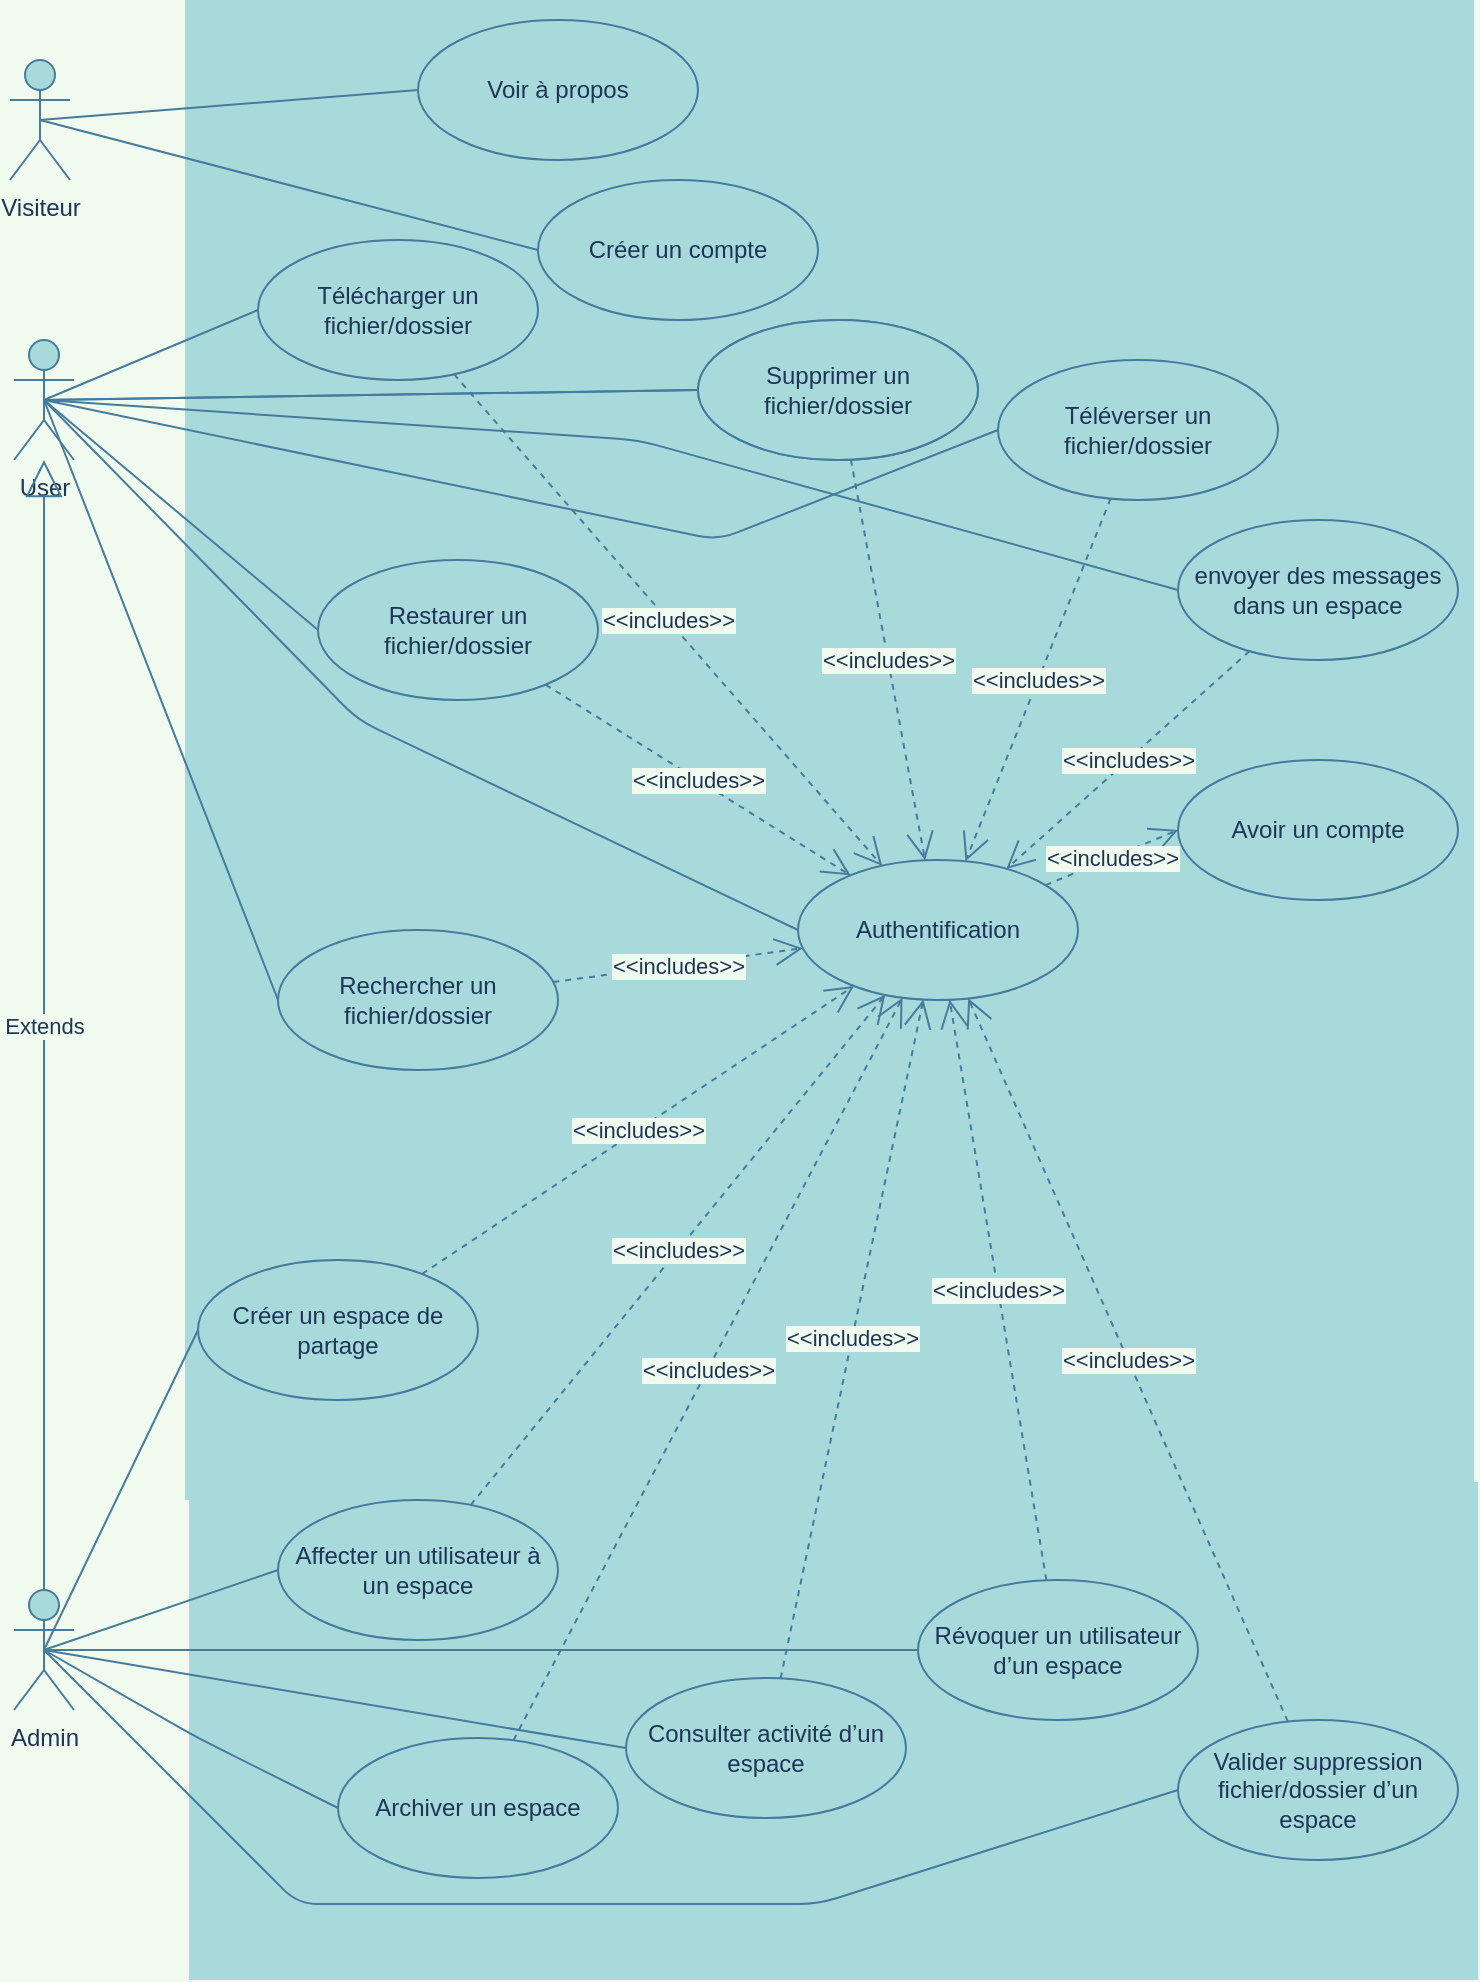 <mxfile version="14.8.0" type="github">
  <diagram id="YnhViaOy70a9gDw9ipRo" name="Page-1">
    <mxGraphModel dx="1980" dy="1236" grid="1" gridSize="10" guides="1" tooltips="1" connect="1" arrows="1" fold="1" page="1" pageScale="1" pageWidth="827" pageHeight="1169" background="#F1FAEE" math="0" shadow="0">
      <root>
        <mxCell id="0" />
        <mxCell id="1" parent="0" />
        <mxCell id="imNFoqBUXam9y-mzrash-11" value="" style="whiteSpace=wrap;html=1;strokeColor=none;aspect=fixed;fillColor=#A8DADC;fontColor=#1D3557;" parent="1" vertex="1">
          <mxGeometry x="123.5" y="50" width="644.5" height="750" as="geometry" />
        </mxCell>
        <mxCell id="imNFoqBUXam9y-mzrash-1" value="Voir à propos" style="ellipse;whiteSpace=wrap;html=1;fillColor=#A8DADC;strokeColor=#457B9D;fontColor=#1D3557;" parent="1" vertex="1">
          <mxGeometry x="240" y="60" width="140" height="70" as="geometry" />
        </mxCell>
        <mxCell id="imNFoqBUXam9y-mzrash-5" value="Créer un compte" style="ellipse;whiteSpace=wrap;html=1;fillColor=#A8DADC;strokeColor=#457B9D;fontColor=#1D3557;" parent="1" vertex="1">
          <mxGeometry x="300" y="140" width="140" height="70" as="geometry" />
        </mxCell>
        <mxCell id="imNFoqBUXam9y-mzrash-14" value="Visiteur" style="shape=umlActor;verticalLabelPosition=bottom;verticalAlign=top;html=1;fillColor=#A8DADC;strokeColor=#457B9D;fontColor=#1D3557;" parent="1" vertex="1">
          <mxGeometry x="36" y="80" width="30" height="60" as="geometry" />
        </mxCell>
        <mxCell id="imNFoqBUXam9y-mzrash-24" value="" style="endArrow=none;html=1;exitX=0.5;exitY=0.5;exitDx=0;exitDy=0;exitPerimeter=0;entryX=0;entryY=0.5;entryDx=0;entryDy=0;labelBackgroundColor=#F1FAEE;strokeColor=#457B9D;fontColor=#1D3557;" parent="1" source="imNFoqBUXam9y-mzrash-14" target="imNFoqBUXam9y-mzrash-5" edge="1">
          <mxGeometry width="50" height="50" relative="1" as="geometry">
            <mxPoint x="526" y="360" as="sourcePoint" />
            <mxPoint x="576" y="310" as="targetPoint" />
          </mxGeometry>
        </mxCell>
        <mxCell id="imNFoqBUXam9y-mzrash-25" value="" style="endArrow=none;html=1;exitX=0.5;exitY=0.5;exitDx=0;exitDy=0;exitPerimeter=0;entryX=0;entryY=0.5;entryDx=0;entryDy=0;labelBackgroundColor=#F1FAEE;strokeColor=#457B9D;fontColor=#1D3557;" parent="1" source="imNFoqBUXam9y-mzrash-14" target="imNFoqBUXam9y-mzrash-1" edge="1">
          <mxGeometry width="50" height="50" relative="1" as="geometry">
            <mxPoint x="61" y="120.0" as="sourcePoint" />
            <mxPoint x="330" y="135.0" as="targetPoint" />
          </mxGeometry>
        </mxCell>
        <mxCell id="IhvLKMLCWToySPis5Gxd-1" value="" style="whiteSpace=wrap;html=1;strokeColor=none;fillColor=#A8DADC;fontColor=#1D3557;" parent="1" vertex="1">
          <mxGeometry x="125.5" y="791" width="644.5" height="249" as="geometry" />
        </mxCell>
        <mxCell id="IhvLKMLCWToySPis5Gxd-3" value="Téléverser un fichier/dossier" style="ellipse;whiteSpace=wrap;html=1;fillColor=#A8DADC;strokeColor=#457B9D;fontColor=#1D3557;" parent="1" vertex="1">
          <mxGeometry x="530" y="230" width="140" height="70" as="geometry" />
        </mxCell>
        <mxCell id="IhvLKMLCWToySPis5Gxd-6" value="Télécharger un fichier/dossier" style="ellipse;whiteSpace=wrap;html=1;fillColor=#A8DADC;strokeColor=#457B9D;fontColor=#1D3557;" parent="1" vertex="1">
          <mxGeometry x="160" y="170" width="140" height="70" as="geometry" />
        </mxCell>
        <mxCell id="IhvLKMLCWToySPis5Gxd-10" value="Affecter un utilisateur à un espace" style="ellipse;whiteSpace=wrap;html=1;fillColor=#A8DADC;strokeColor=#457B9D;fontColor=#1D3557;" parent="1" vertex="1">
          <mxGeometry x="170" y="800" width="140" height="70" as="geometry" />
        </mxCell>
        <mxCell id="IhvLKMLCWToySPis5Gxd-12" value="User" style="shape=umlActor;verticalLabelPosition=bottom;verticalAlign=top;html=1;fillColor=#A8DADC;strokeColor=#457B9D;fontColor=#1D3557;" parent="1" vertex="1">
          <mxGeometry x="38" y="220" width="30" height="60" as="geometry" />
        </mxCell>
        <mxCell id="IhvLKMLCWToySPis5Gxd-13" value="Admin" style="shape=umlActor;verticalLabelPosition=bottom;verticalAlign=top;html=1;fillColor=#A8DADC;strokeColor=#457B9D;fontColor=#1D3557;" parent="1" vertex="1">
          <mxGeometry x="38" y="845" width="30" height="60" as="geometry" />
        </mxCell>
        <mxCell id="IhvLKMLCWToySPis5Gxd-14" value="Extends" style="endArrow=block;endSize=16;endFill=0;html=1;exitX=0.5;exitY=0;exitDx=0;exitDy=0;exitPerimeter=0;labelBackgroundColor=#F1FAEE;strokeColor=#457B9D;fontColor=#1D3557;" parent="1" source="IhvLKMLCWToySPis5Gxd-13" target="IhvLKMLCWToySPis5Gxd-12" edge="1">
          <mxGeometry width="160" relative="1" as="geometry">
            <mxPoint x="28" y="1133" as="sourcePoint" />
            <mxPoint x="53" y="913" as="targetPoint" />
          </mxGeometry>
        </mxCell>
        <mxCell id="IhvLKMLCWToySPis5Gxd-15" value="" style="endArrow=none;html=1;exitX=0.5;exitY=0.5;exitDx=0;exitDy=0;exitPerimeter=0;entryX=0;entryY=0.5;entryDx=0;entryDy=0;labelBackgroundColor=#F1FAEE;strokeColor=#457B9D;fontColor=#1D3557;" parent="1" source="IhvLKMLCWToySPis5Gxd-12" target="IhvLKMLCWToySPis5Gxd-6" edge="1">
          <mxGeometry width="50" height="50" relative="1" as="geometry">
            <mxPoint x="528" y="500" as="sourcePoint" />
            <mxPoint x="578" y="450" as="targetPoint" />
          </mxGeometry>
        </mxCell>
        <mxCell id="IhvLKMLCWToySPis5Gxd-17" value="" style="endArrow=none;html=1;entryX=0;entryY=0.5;entryDx=0;entryDy=0;exitX=0.5;exitY=0.5;exitDx=0;exitDy=0;exitPerimeter=0;startArrow=none;labelBackgroundColor=#F1FAEE;strokeColor=#457B9D;fontColor=#1D3557;" parent="1" source="IhvLKMLCWToySPis5Gxd-12" target="IhvLKMLCWToySPis5Gxd-3" edge="1">
          <mxGeometry width="50" height="50" relative="1" as="geometry">
            <mxPoint x="78" y="270" as="sourcePoint" />
            <mxPoint x="178" y="315" as="targetPoint" />
            <Array as="points">
              <mxPoint x="390" y="320" />
            </Array>
          </mxGeometry>
        </mxCell>
        <mxCell id="IhvLKMLCWToySPis5Gxd-19" value="Consulter activité d’un espace" style="ellipse;whiteSpace=wrap;html=1;fillColor=#A8DADC;strokeColor=#457B9D;fontColor=#1D3557;" parent="1" vertex="1">
          <mxGeometry x="344" y="889" width="140" height="70" as="geometry" />
        </mxCell>
        <mxCell id="IhvLKMLCWToySPis5Gxd-20" value="Créer un espace de partage" style="ellipse;whiteSpace=wrap;html=1;fillColor=#A8DADC;strokeColor=#457B9D;fontColor=#1D3557;" parent="1" vertex="1">
          <mxGeometry x="130" y="680" width="140" height="70" as="geometry" />
        </mxCell>
        <mxCell id="IhvLKMLCWToySPis5Gxd-22" value="Archiver un espace" style="ellipse;whiteSpace=wrap;html=1;fillColor=#A8DADC;strokeColor=#457B9D;fontColor=#1D3557;" parent="1" vertex="1">
          <mxGeometry x="200" y="919" width="140" height="70" as="geometry" />
        </mxCell>
        <mxCell id="IhvLKMLCWToySPis5Gxd-23" value="" style="endArrow=none;html=1;exitX=0.5;exitY=0.5;exitDx=0;exitDy=0;exitPerimeter=0;entryX=0;entryY=0.5;entryDx=0;entryDy=0;labelBackgroundColor=#F1FAEE;strokeColor=#457B9D;fontColor=#1D3557;" parent="1" source="IhvLKMLCWToySPis5Gxd-13" target="IhvLKMLCWToySPis5Gxd-10" edge="1">
          <mxGeometry width="50" height="50" relative="1" as="geometry">
            <mxPoint x="528" y="615" as="sourcePoint" />
            <mxPoint x="568" y="575" as="targetPoint" />
          </mxGeometry>
        </mxCell>
        <mxCell id="IhvLKMLCWToySPis5Gxd-25" value="" style="endArrow=none;html=1;entryX=0;entryY=0.5;entryDx=0;entryDy=0;exitX=0.5;exitY=0.5;exitDx=0;exitDy=0;exitPerimeter=0;labelBackgroundColor=#F1FAEE;strokeColor=#457B9D;fontColor=#1D3557;" parent="1" source="IhvLKMLCWToySPis5Gxd-13" target="IhvLKMLCWToySPis5Gxd-4" edge="1">
          <mxGeometry width="50" height="50" relative="1" as="geometry">
            <mxPoint x="68" y="885" as="sourcePoint" />
            <mxPoint x="168" y="870" as="targetPoint" />
          </mxGeometry>
        </mxCell>
        <mxCell id="IhvLKMLCWToySPis5Gxd-26" value="" style="endArrow=none;html=1;exitX=0.5;exitY=0.5;exitDx=0;exitDy=0;exitPerimeter=0;entryX=0;entryY=0.5;entryDx=0;entryDy=0;labelBackgroundColor=#F1FAEE;strokeColor=#457B9D;fontColor=#1D3557;" parent="1" source="IhvLKMLCWToySPis5Gxd-12" target="IhvLKMLCWToySPis5Gxd-8" edge="1">
          <mxGeometry width="50" height="50" relative="1" as="geometry">
            <mxPoint x="63" y="260" as="sourcePoint" />
            <mxPoint x="178" y="315" as="targetPoint" />
          </mxGeometry>
        </mxCell>
        <mxCell id="IhvLKMLCWToySPis5Gxd-28" value="" style="endArrow=none;html=1;exitX=0.5;exitY=0.5;exitDx=0;exitDy=0;exitPerimeter=0;entryX=0;entryY=0.5;entryDx=0;entryDy=0;labelBackgroundColor=#F1FAEE;strokeColor=#457B9D;fontColor=#1D3557;" parent="1" source="IhvLKMLCWToySPis5Gxd-13" target="IhvLKMLCWToySPis5Gxd-20" edge="1">
          <mxGeometry width="50" height="50" relative="1" as="geometry">
            <mxPoint x="63" y="885" as="sourcePoint" />
            <mxPoint x="168" y="790" as="targetPoint" />
            <Array as="points" />
          </mxGeometry>
        </mxCell>
        <mxCell id="IhvLKMLCWToySPis5Gxd-29" value="" style="endArrow=none;html=1;exitX=0.5;exitY=0.5;exitDx=0;exitDy=0;exitPerimeter=0;entryX=0;entryY=0.5;entryDx=0;entryDy=0;startArrow=none;labelBackgroundColor=#F1FAEE;strokeColor=#457B9D;fontColor=#1D3557;" parent="1" source="IhvLKMLCWToySPis5Gxd-13" target="IhvLKMLCWToySPis5Gxd-19" edge="1">
          <mxGeometry width="50" height="50" relative="1" as="geometry">
            <mxPoint x="63" y="885" as="sourcePoint" />
            <mxPoint x="158" y="790" as="targetPoint" />
            <Array as="points" />
          </mxGeometry>
        </mxCell>
        <mxCell id="IhvLKMLCWToySPis5Gxd-32" value="" style="endArrow=none;html=1;exitX=0.5;exitY=0.5;exitDx=0;exitDy=0;exitPerimeter=0;entryX=0;entryY=0.5;entryDx=0;entryDy=0;labelBackgroundColor=#F1FAEE;strokeColor=#457B9D;fontColor=#1D3557;" parent="1" source="IhvLKMLCWToySPis5Gxd-13" target="IhvLKMLCWToySPis5Gxd-22" edge="1">
          <mxGeometry width="50" height="50" relative="1" as="geometry">
            <mxPoint x="63" y="885" as="sourcePoint" />
            <mxPoint x="558" y="855" as="targetPoint" />
            <Array as="points">
              <mxPoint x="130" y="919" />
            </Array>
          </mxGeometry>
        </mxCell>
        <mxCell id="IhvLKMLCWToySPis5Gxd-33" value="Avoir un compte" style="ellipse;whiteSpace=wrap;html=1;fillColor=#A8DADC;strokeColor=#457B9D;fontColor=#1D3557;" parent="1" vertex="1">
          <mxGeometry x="620" y="430" width="140" height="70" as="geometry" />
        </mxCell>
        <mxCell id="IhvLKMLCWToySPis5Gxd-34" value="Authentification" style="ellipse;whiteSpace=wrap;html=1;fillColor=#A8DADC;strokeColor=#457B9D;fontColor=#1D3557;" parent="1" vertex="1">
          <mxGeometry x="430" y="480" width="140" height="70" as="geometry" />
        </mxCell>
        <mxCell id="IhvLKMLCWToySPis5Gxd-37" value="" style="endArrow=none;html=1;exitX=0.5;exitY=0.5;exitDx=0;exitDy=0;exitPerimeter=0;entryX=0;entryY=0.5;entryDx=0;entryDy=0;labelBackgroundColor=#F1FAEE;strokeColor=#457B9D;fontColor=#1D3557;" parent="1" source="IhvLKMLCWToySPis5Gxd-12" target="IhvLKMLCWToySPis5Gxd-34" edge="1">
          <mxGeometry width="50" height="50" relative="1" as="geometry">
            <mxPoint x="368" y="400" as="sourcePoint" />
            <mxPoint x="418" y="350" as="targetPoint" />
            <Array as="points">
              <mxPoint x="210" y="410" />
            </Array>
          </mxGeometry>
        </mxCell>
        <mxCell id="IhvLKMLCWToySPis5Gxd-38" value="&amp;lt;&amp;lt;includes&amp;gt;&amp;gt;" style="endArrow=open;endSize=12;dashed=1;html=1;entryX=0;entryY=0.5;entryDx=0;entryDy=0;labelBackgroundColor=#F1FAEE;strokeColor=#457B9D;fontColor=#1D3557;" parent="1" source="IhvLKMLCWToySPis5Gxd-34" target="IhvLKMLCWToySPis5Gxd-33" edge="1">
          <mxGeometry width="160" relative="1" as="geometry">
            <mxPoint x="318" y="370" as="sourcePoint" />
            <mxPoint x="478" y="370" as="targetPoint" />
          </mxGeometry>
        </mxCell>
        <mxCell id="IhvLKMLCWToySPis5Gxd-39" value="Valider suppression fichier/dossier d’un espace" style="ellipse;whiteSpace=wrap;html=1;fillColor=#A8DADC;strokeColor=#457B9D;fontColor=#1D3557;" parent="1" vertex="1">
          <mxGeometry x="620" y="910" width="140" height="70" as="geometry" />
        </mxCell>
        <mxCell id="IhvLKMLCWToySPis5Gxd-40" value="" style="endArrow=none;html=1;exitX=0.5;exitY=0.5;exitDx=0;exitDy=0;exitPerimeter=0;entryX=0;entryY=0.5;entryDx=0;entryDy=0;labelBackgroundColor=#F1FAEE;strokeColor=#457B9D;fontColor=#1D3557;" parent="1" source="IhvLKMLCWToySPis5Gxd-13" target="IhvLKMLCWToySPis5Gxd-39" edge="1">
          <mxGeometry width="50" height="50" relative="1" as="geometry">
            <mxPoint x="368" y="942" as="sourcePoint" />
            <mxPoint x="418" y="892" as="targetPoint" />
            <Array as="points">
              <mxPoint x="180" y="1002" />
              <mxPoint x="440" y="1002" />
            </Array>
          </mxGeometry>
        </mxCell>
        <mxCell id="IhvLKMLCWToySPis5Gxd-41" value="Restaurer un fichier/dossier" style="ellipse;whiteSpace=wrap;html=1;fillColor=#A8DADC;strokeColor=#457B9D;fontColor=#1D3557;" parent="1" vertex="1">
          <mxGeometry x="190" y="330" width="140" height="70" as="geometry" />
        </mxCell>
        <mxCell id="IhvLKMLCWToySPis5Gxd-42" value="" style="endArrow=none;html=1;exitX=0.5;exitY=0.5;exitDx=0;exitDy=0;exitPerimeter=0;entryX=0;entryY=0.5;entryDx=0;entryDy=0;labelBackgroundColor=#F1FAEE;strokeColor=#457B9D;fontColor=#1D3557;" parent="1" source="IhvLKMLCWToySPis5Gxd-12" target="IhvLKMLCWToySPis5Gxd-41" edge="1">
          <mxGeometry width="50" height="50" relative="1" as="geometry">
            <mxPoint x="63" y="260" as="sourcePoint" />
            <mxPoint x="188" y="325" as="targetPoint" />
          </mxGeometry>
        </mxCell>
        <mxCell id="IhvLKMLCWToySPis5Gxd-43" value="Rechercher un fichier/dossier" style="ellipse;whiteSpace=wrap;html=1;fillColor=#A8DADC;strokeColor=#457B9D;fontColor=#1D3557;" parent="1" vertex="1">
          <mxGeometry x="170" y="515" width="140" height="70" as="geometry" />
        </mxCell>
        <mxCell id="IhvLKMLCWToySPis5Gxd-44" value="" style="endArrow=none;html=1;exitX=0.5;exitY=0.5;exitDx=0;exitDy=0;exitPerimeter=0;entryX=0;entryY=0.5;entryDx=0;entryDy=0;labelBackgroundColor=#F1FAEE;strokeColor=#457B9D;fontColor=#1D3557;" parent="1" source="IhvLKMLCWToySPis5Gxd-12" target="IhvLKMLCWToySPis5Gxd-43" edge="1">
          <mxGeometry width="50" height="50" relative="1" as="geometry">
            <mxPoint x="73" y="270" as="sourcePoint" />
            <mxPoint x="198" y="335" as="targetPoint" />
          </mxGeometry>
        </mxCell>
        <mxCell id="IhvLKMLCWToySPis5Gxd-8" value="Supprimer un fichier/dossier" style="ellipse;whiteSpace=wrap;html=1;fillColor=#A8DADC;strokeColor=#457B9D;fontColor=#1D3557;" parent="1" vertex="1">
          <mxGeometry x="380" y="210" width="140" height="70" as="geometry" />
        </mxCell>
        <mxCell id="IhvLKMLCWToySPis5Gxd-45" value="" style="endArrow=none;html=1;entryX=0;entryY=0.5;entryDx=0;entryDy=0;exitX=0.5;exitY=0.5;exitDx=0;exitDy=0;exitPerimeter=0;labelBackgroundColor=#F1FAEE;strokeColor=#457B9D;fontColor=#1D3557;" parent="1" source="IhvLKMLCWToySPis5Gxd-12" target="IhvLKMLCWToySPis5Gxd-8" edge="1">
          <mxGeometry width="50" height="50" relative="1" as="geometry">
            <mxPoint x="53" y="250" as="sourcePoint" />
            <mxPoint x="510" y="275" as="targetPoint" />
            <Array as="points" />
          </mxGeometry>
        </mxCell>
        <mxCell id="IhvLKMLCWToySPis5Gxd-46" value="" style="endArrow=none;html=1;exitX=0.5;exitY=0.5;exitDx=0;exitDy=0;exitPerimeter=0;entryX=0;entryY=0.5;entryDx=0;entryDy=0;labelBackgroundColor=#F1FAEE;strokeColor=#457B9D;fontColor=#1D3557;" parent="1" source="IhvLKMLCWToySPis5Gxd-13" target="IhvLKMLCWToySPis5Gxd-4" edge="1">
          <mxGeometry width="50" height="50" relative="1" as="geometry">
            <mxPoint x="53" y="875" as="sourcePoint" />
            <mxPoint x="478" y="820" as="targetPoint" />
            <Array as="points" />
          </mxGeometry>
        </mxCell>
        <mxCell id="IhvLKMLCWToySPis5Gxd-4" value="Révoquer un utilisateur d’un espace" style="ellipse;whiteSpace=wrap;html=1;fillColor=#A8DADC;strokeColor=#457B9D;fontColor=#1D3557;" parent="1" vertex="1">
          <mxGeometry x="490" y="840" width="140" height="70" as="geometry" />
        </mxCell>
        <mxCell id="IhvLKMLCWToySPis5Gxd-47" value="" style="endArrow=none;html=1;exitX=0.5;exitY=0.5;exitDx=0;exitDy=0;exitPerimeter=0;entryX=0;entryY=0.5;entryDx=0;entryDy=0;labelBackgroundColor=#F1FAEE;strokeColor=#457B9D;fontColor=#1D3557;" parent="1" source="IhvLKMLCWToySPis5Gxd-13" target="IhvLKMLCWToySPis5Gxd-4" edge="1">
          <mxGeometry width="50" height="50" relative="1" as="geometry">
            <mxPoint x="53" y="875" as="sourcePoint" />
            <mxPoint x="310" y="864" as="targetPoint" />
            <Array as="points" />
          </mxGeometry>
        </mxCell>
        <mxCell id="IhvLKMLCWToySPis5Gxd-48" value="&amp;lt;&amp;lt;includes&amp;gt;&amp;gt;" style="endArrow=open;endSize=12;dashed=1;html=1;labelBackgroundColor=#F1FAEE;strokeColor=#457B9D;fontColor=#1D3557;" parent="1" source="IhvLKMLCWToySPis5Gxd-10" target="IhvLKMLCWToySPis5Gxd-34" edge="1">
          <mxGeometry width="160" relative="1" as="geometry">
            <mxPoint x="488.516" y="557.408" as="sourcePoint" />
            <mxPoint x="600" y="525" as="targetPoint" />
          </mxGeometry>
        </mxCell>
        <mxCell id="IhvLKMLCWToySPis5Gxd-49" value="&amp;lt;&amp;lt;includes&amp;gt;&amp;gt;" style="endArrow=open;endSize=12;dashed=1;html=1;labelBackgroundColor=#F1FAEE;strokeColor=#457B9D;fontColor=#1D3557;" parent="1" source="IhvLKMLCWToySPis5Gxd-20" target="IhvLKMLCWToySPis5Gxd-34" edge="1">
          <mxGeometry width="160" relative="1" as="geometry">
            <mxPoint x="338.707" y="930.272" as="sourcePoint" />
            <mxPoint x="419.274" y="609.727" as="targetPoint" />
          </mxGeometry>
        </mxCell>
        <mxCell id="IhvLKMLCWToySPis5Gxd-50" value="&amp;lt;&amp;lt;includes&amp;gt;&amp;gt;" style="endArrow=open;endSize=12;dashed=1;html=1;labelBackgroundColor=#F1FAEE;strokeColor=#457B9D;fontColor=#1D3557;" parent="1" source="IhvLKMLCWToySPis5Gxd-22" target="IhvLKMLCWToySPis5Gxd-34" edge="1">
          <mxGeometry width="160" relative="1" as="geometry">
            <mxPoint x="529.998" y="851.621" as="sourcePoint" />
            <mxPoint x="680.056" y="585.001" as="targetPoint" />
          </mxGeometry>
        </mxCell>
        <mxCell id="IhvLKMLCWToySPis5Gxd-51" value="&amp;lt;&amp;lt;includes&amp;gt;&amp;gt;" style="endArrow=open;endSize=12;dashed=1;html=1;labelBackgroundColor=#F1FAEE;strokeColor=#457B9D;fontColor=#1D3557;" parent="1" source="IhvLKMLCWToySPis5Gxd-39" target="IhvLKMLCWToySPis5Gxd-34" edge="1">
          <mxGeometry width="160" relative="1" as="geometry">
            <mxPoint x="550.0" y="1045.056" as="sourcePoint" />
            <mxPoint x="713.774" y="580.0" as="targetPoint" />
          </mxGeometry>
        </mxCell>
        <mxCell id="IhvLKMLCWToySPis5Gxd-52" value="&amp;lt;&amp;lt;includes&amp;gt;&amp;gt;" style="endArrow=open;endSize=12;dashed=1;html=1;labelBackgroundColor=#F1FAEE;strokeColor=#457B9D;fontColor=#1D3557;" parent="1" source="IhvLKMLCWToySPis5Gxd-19" target="IhvLKMLCWToySPis5Gxd-34" edge="1">
          <mxGeometry width="160" relative="1" as="geometry">
            <mxPoint x="589.128" y="1087.425" as="sourcePoint" />
            <mxPoint x="438.872" y="609.575" as="targetPoint" />
          </mxGeometry>
        </mxCell>
        <mxCell id="IhvLKMLCWToySPis5Gxd-53" value="&amp;lt;&amp;lt;includes&amp;gt;&amp;gt;" style="endArrow=open;endSize=12;dashed=1;html=1;labelBackgroundColor=#F1FAEE;strokeColor=#457B9D;fontColor=#1D3557;" parent="1" source="IhvLKMLCWToySPis5Gxd-4" target="IhvLKMLCWToySPis5Gxd-34" edge="1">
          <mxGeometry width="160" relative="1" as="geometry">
            <mxPoint x="411.194" y="1044.005" as="sourcePoint" />
            <mxPoint x="426.75" y="609.994" as="targetPoint" />
          </mxGeometry>
        </mxCell>
        <mxCell id="IhvLKMLCWToySPis5Gxd-54" value="&amp;lt;&amp;lt;includes&amp;gt;&amp;gt;" style="endArrow=open;endSize=12;dashed=1;html=1;labelBackgroundColor=#F1FAEE;strokeColor=#457B9D;fontColor=#1D3557;" parent="1" source="IhvLKMLCWToySPis5Gxd-43" target="IhvLKMLCWToySPis5Gxd-34" edge="1">
          <mxGeometry width="160" relative="1" as="geometry">
            <mxPoint x="488.516" y="557.408" as="sourcePoint" />
            <mxPoint x="600" y="525" as="targetPoint" />
          </mxGeometry>
        </mxCell>
        <mxCell id="IhvLKMLCWToySPis5Gxd-55" value="&amp;lt;&amp;lt;includes&amp;gt;&amp;gt;" style="endArrow=open;endSize=12;dashed=1;html=1;labelBackgroundColor=#F1FAEE;strokeColor=#457B9D;fontColor=#1D3557;" parent="1" source="IhvLKMLCWToySPis5Gxd-41" target="IhvLKMLCWToySPis5Gxd-34" edge="1">
          <mxGeometry width="160" relative="1" as="geometry">
            <mxPoint x="387.815" y="498.848" as="sourcePoint" />
            <mxPoint x="410.155" y="541.156" as="targetPoint" />
          </mxGeometry>
        </mxCell>
        <mxCell id="IhvLKMLCWToySPis5Gxd-56" value="&amp;lt;&amp;lt;includes&amp;gt;&amp;gt;" style="endArrow=open;endSize=12;dashed=1;html=1;labelBackgroundColor=#F1FAEE;strokeColor=#457B9D;fontColor=#1D3557;" parent="1" source="IhvLKMLCWToySPis5Gxd-8" target="IhvLKMLCWToySPis5Gxd-34" edge="1">
          <mxGeometry width="160" relative="1" as="geometry">
            <mxPoint x="364.86" y="429.202" as="sourcePoint" />
            <mxPoint x="413.177" y="540.794" as="targetPoint" />
          </mxGeometry>
        </mxCell>
        <mxCell id="IhvLKMLCWToySPis5Gxd-57" value="&amp;lt;&amp;lt;includes&amp;gt;&amp;gt;" style="endArrow=open;endSize=12;dashed=1;html=1;labelBackgroundColor=#F1FAEE;strokeColor=#457B9D;fontColor=#1D3557;" parent="1" source="IhvLKMLCWToySPis5Gxd-3" target="IhvLKMLCWToySPis5Gxd-34" edge="1">
          <mxGeometry width="160" relative="1" as="geometry">
            <mxPoint x="496.65" y="399.358" as="sourcePoint" />
            <mxPoint x="441.413" y="540.649" as="targetPoint" />
          </mxGeometry>
        </mxCell>
        <mxCell id="IhvLKMLCWToySPis5Gxd-59" value="&amp;lt;&amp;lt;includes&amp;gt;&amp;gt;" style="endArrow=open;endSize=12;dashed=1;html=1;labelBackgroundColor=#F1FAEE;strokeColor=#457B9D;fontColor=#1D3557;" parent="1" source="IhvLKMLCWToySPis5Gxd-6" target="IhvLKMLCWToySPis5Gxd-34" edge="1">
          <mxGeometry width="160" relative="1" as="geometry">
            <mxPoint x="362.521" y="309.74" as="sourcePoint" />
            <mxPoint x="419.432" y="540.263" as="targetPoint" />
          </mxGeometry>
        </mxCell>
        <mxCell id="IhvLKMLCWToySPis5Gxd-60" value="Supprimer un fichier/dossier" style="ellipse;whiteSpace=wrap;html=1;fillColor=#A8DADC;strokeColor=#457B9D;fontColor=#1D3557;" parent="1" vertex="1">
          <mxGeometry x="380" y="210" width="140" height="70" as="geometry" />
        </mxCell>
        <mxCell id="IhvLKMLCWToySPis5Gxd-64" value="&amp;lt;&amp;lt;includes&amp;gt;&amp;gt;" style="endArrow=open;endSize=12;dashed=1;html=1;labelBackgroundColor=#F1FAEE;strokeColor=#457B9D;fontColor=#1D3557;" parent="1" source="IhvLKMLCWToySPis5Gxd-62" target="IhvLKMLCWToySPis5Gxd-34" edge="1">
          <mxGeometry width="160" relative="1" as="geometry">
            <mxPoint x="466.378" y="289.854" as="sourcePoint" />
            <mxPoint x="503.546" y="490.149" as="targetPoint" />
          </mxGeometry>
        </mxCell>
        <mxCell id="IhvLKMLCWToySPis5Gxd-62" value="envoyer des messages dans un espace" style="ellipse;whiteSpace=wrap;html=1;fillColor=#A8DADC;strokeColor=#457B9D;fontColor=#1D3557;" parent="1" vertex="1">
          <mxGeometry x="620" y="310" width="140" height="70" as="geometry" />
        </mxCell>
        <mxCell id="IhvLKMLCWToySPis5Gxd-65" value="" style="endArrow=none;html=1;entryX=0;entryY=0.5;entryDx=0;entryDy=0;exitX=0.5;exitY=0.5;exitDx=0;exitDy=0;exitPerimeter=0;labelBackgroundColor=#F1FAEE;strokeColor=#457B9D;fontColor=#1D3557;" parent="1" target="IhvLKMLCWToySPis5Gxd-62" edge="1">
          <mxGeometry width="50" height="50" relative="1" as="geometry">
            <mxPoint x="53" y="250" as="sourcePoint" />
            <mxPoint x="380" y="245" as="targetPoint" />
            <Array as="points">
              <mxPoint x="350" y="270" />
            </Array>
          </mxGeometry>
        </mxCell>
      </root>
    </mxGraphModel>
  </diagram>
</mxfile>
